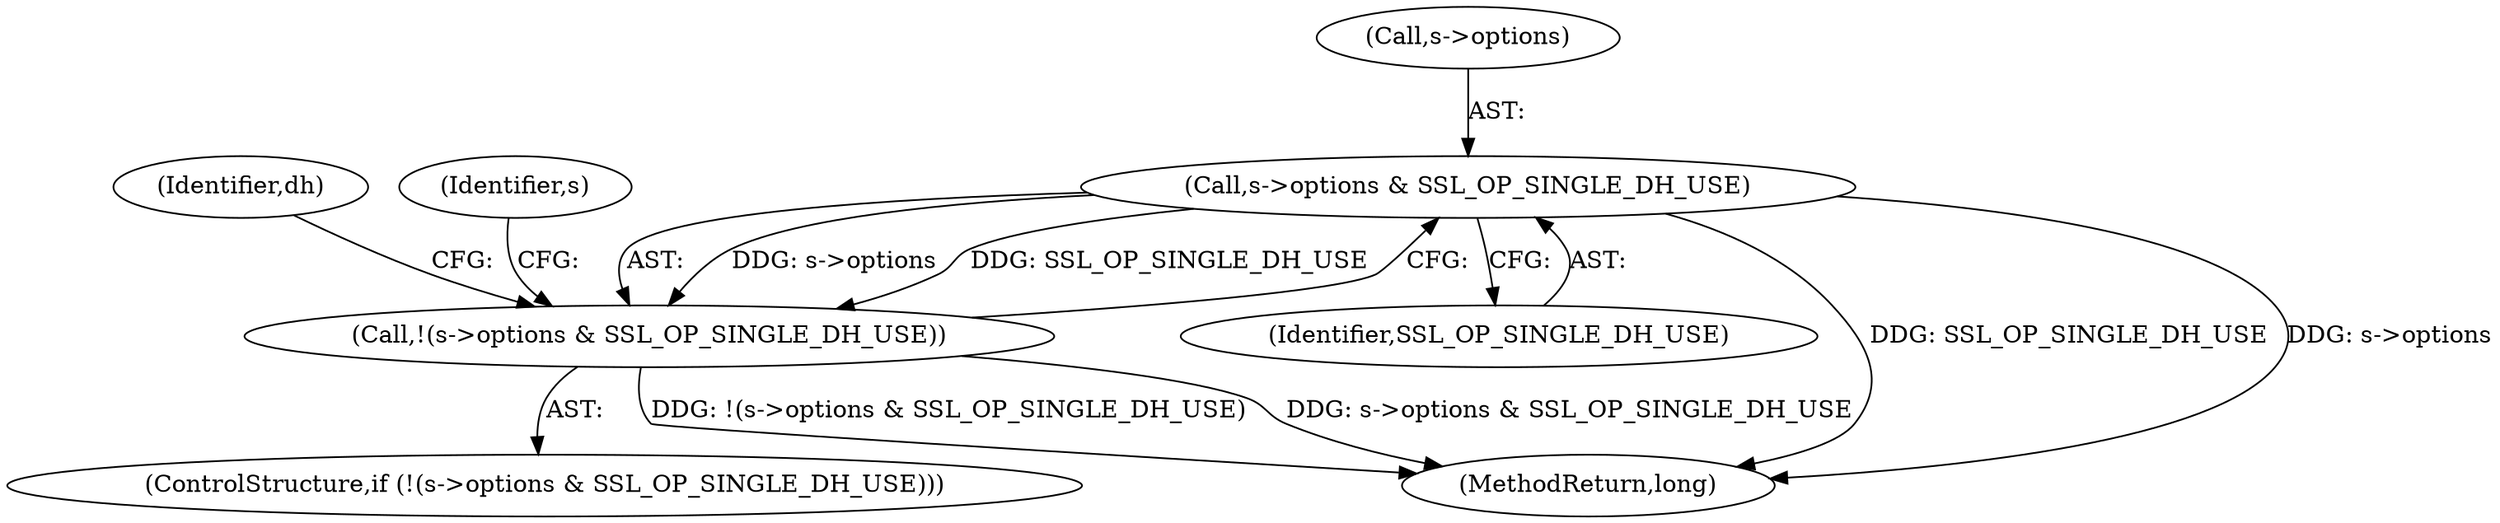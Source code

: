 digraph "0_openssl_c5b831f21d0d29d1e517d139d9d101763f60c9a2@pointer" {
"1000324" [label="(Call,s->options & SSL_OP_SINGLE_DH_USE)"];
"1000323" [label="(Call,!(s->options & SSL_OP_SINGLE_DH_USE))"];
"1000325" [label="(Call,s->options)"];
"1000323" [label="(Call,!(s->options & SSL_OP_SINGLE_DH_USE))"];
"1000333" [label="(Identifier,dh)"];
"1000328" [label="(Identifier,SSL_OP_SINGLE_DH_USE)"];
"1000322" [label="(ControlStructure,if (!(s->options & SSL_OP_SINGLE_DH_USE)))"];
"1000324" [label="(Call,s->options & SSL_OP_SINGLE_DH_USE)"];
"1000392" [label="(MethodReturn,long)"];
"1000346" [label="(Identifier,s)"];
"1000324" -> "1000323"  [label="AST: "];
"1000324" -> "1000328"  [label="CFG: "];
"1000325" -> "1000324"  [label="AST: "];
"1000328" -> "1000324"  [label="AST: "];
"1000323" -> "1000324"  [label="CFG: "];
"1000324" -> "1000392"  [label="DDG: SSL_OP_SINGLE_DH_USE"];
"1000324" -> "1000392"  [label="DDG: s->options"];
"1000324" -> "1000323"  [label="DDG: s->options"];
"1000324" -> "1000323"  [label="DDG: SSL_OP_SINGLE_DH_USE"];
"1000323" -> "1000322"  [label="AST: "];
"1000333" -> "1000323"  [label="CFG: "];
"1000346" -> "1000323"  [label="CFG: "];
"1000323" -> "1000392"  [label="DDG: !(s->options & SSL_OP_SINGLE_DH_USE)"];
"1000323" -> "1000392"  [label="DDG: s->options & SSL_OP_SINGLE_DH_USE"];
}

